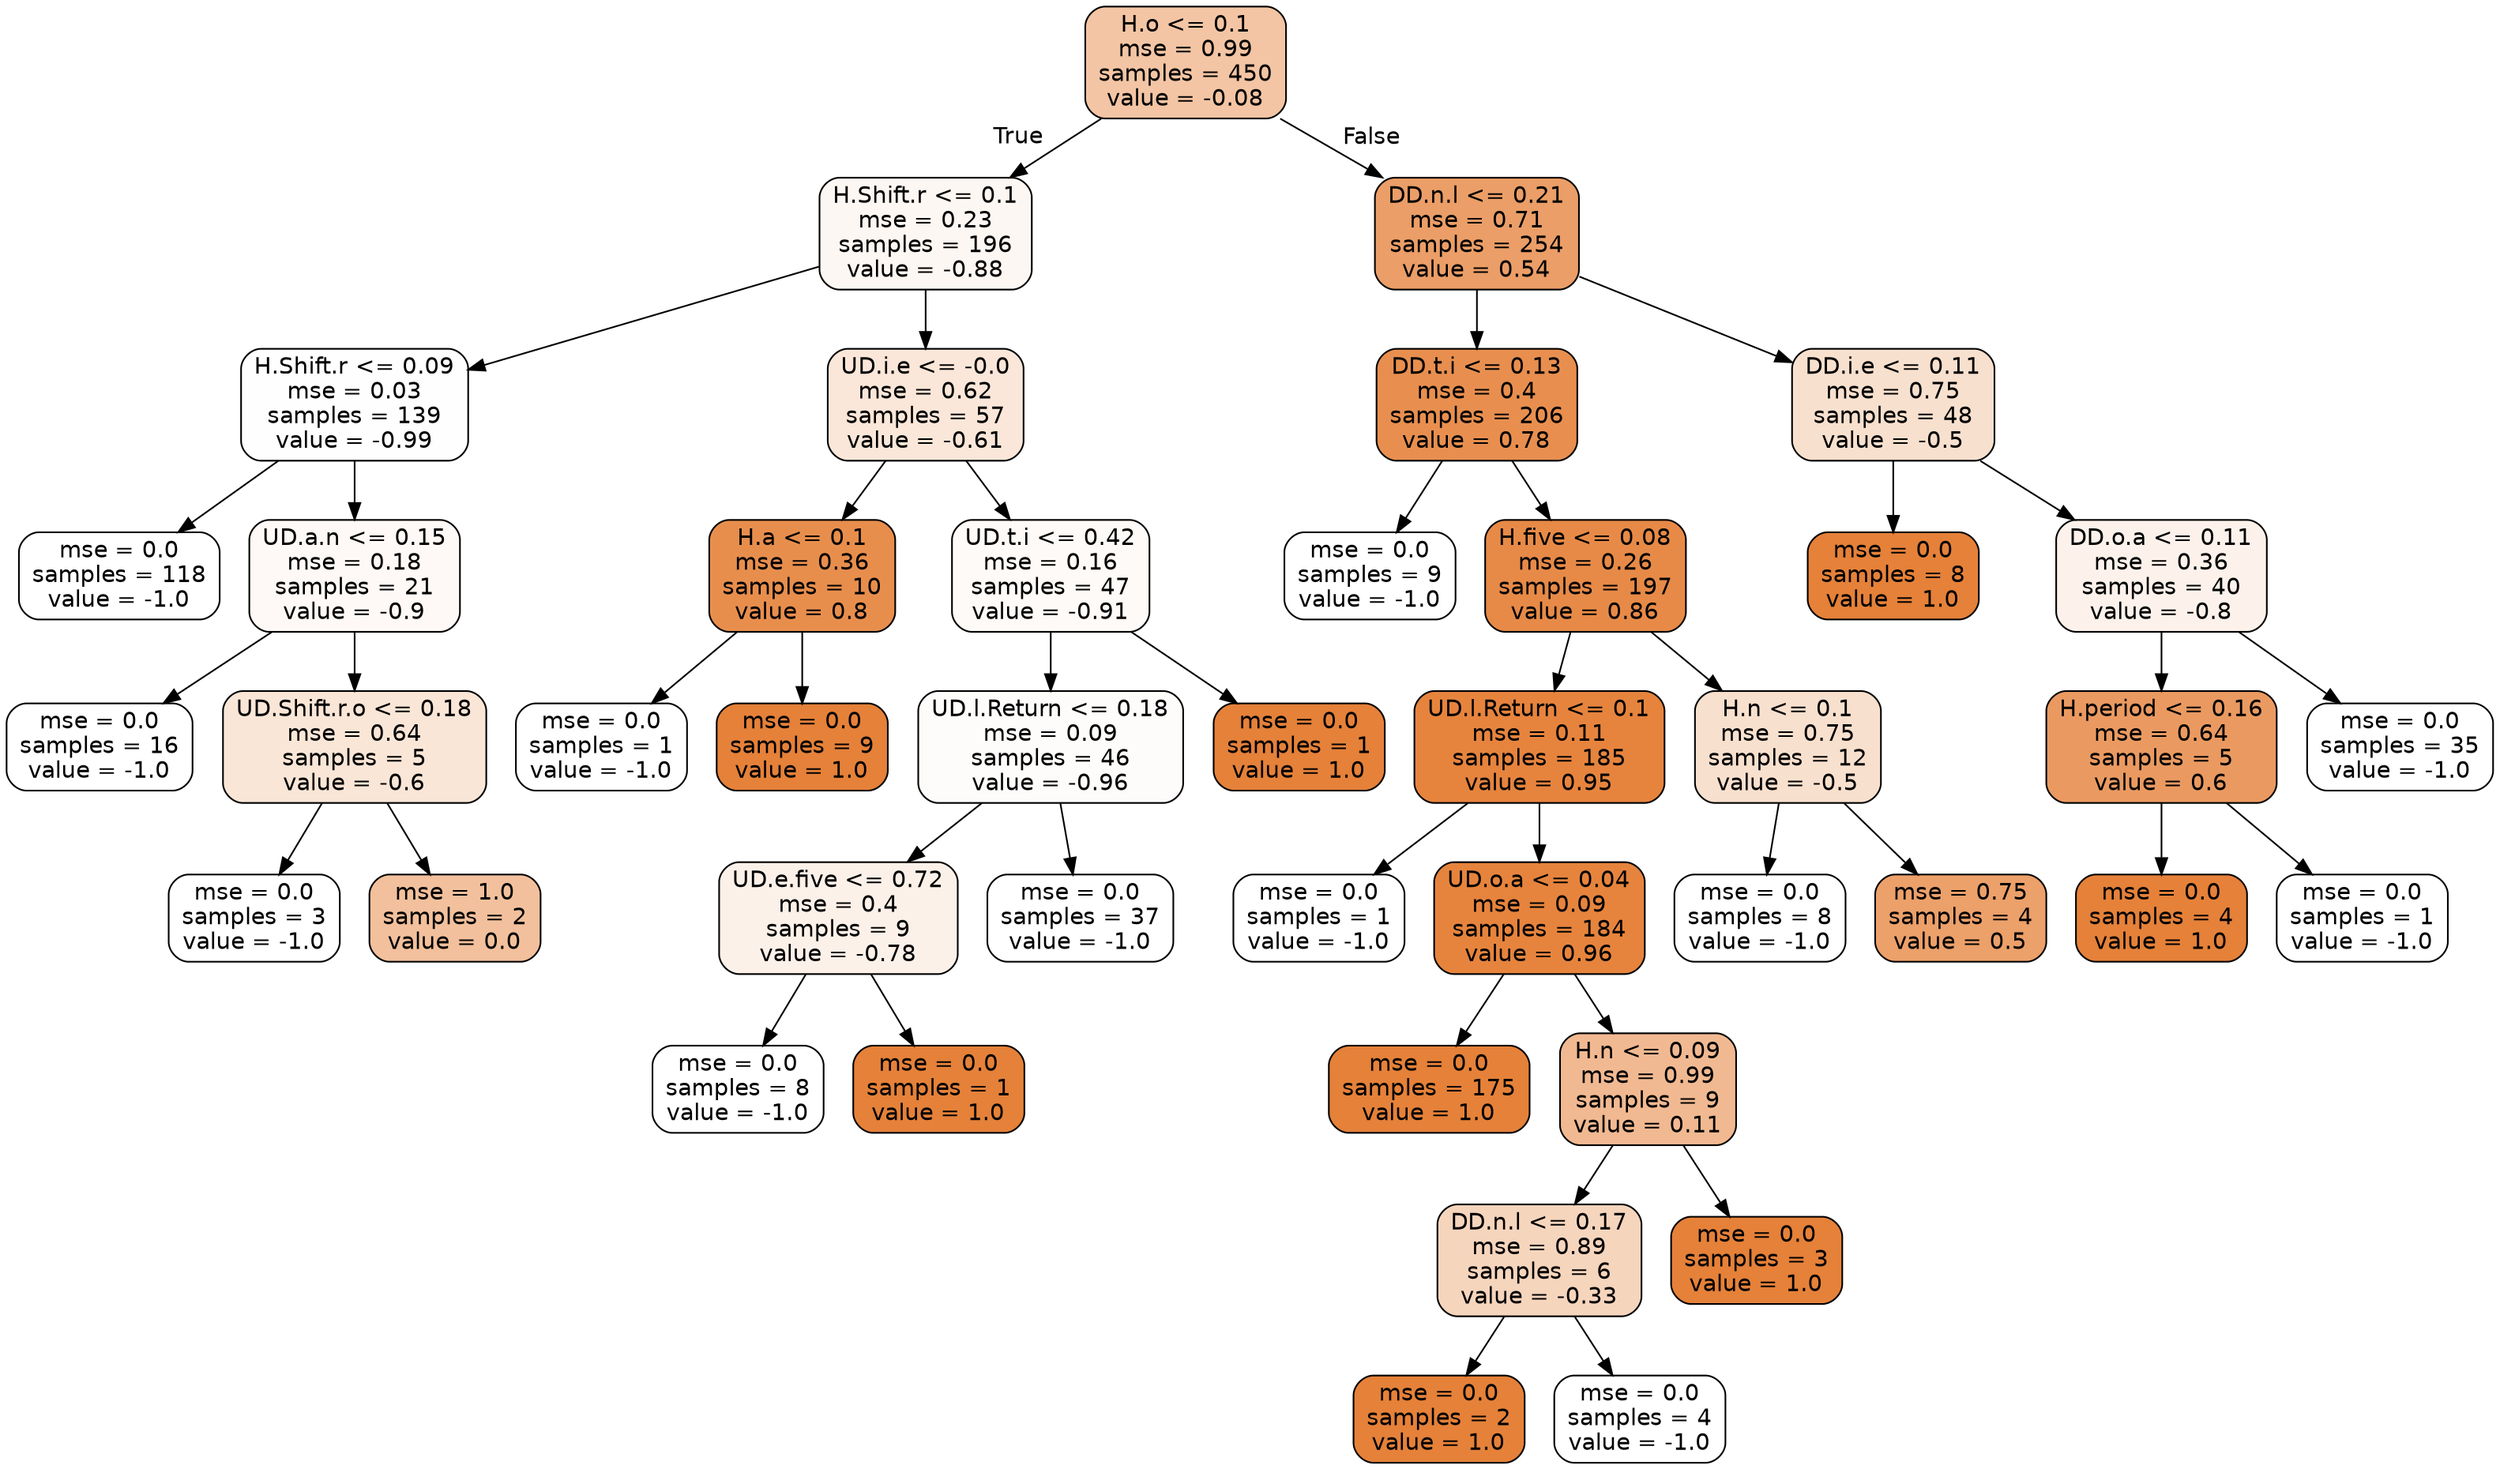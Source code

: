 digraph Tree {
node [shape=box, style="filled, rounded", color="black", fontname=helvetica] ;
edge [fontname=helvetica] ;
0 [label="H.o <= 0.1\nmse = 0.99\nsamples = 450\nvalue = -0.08", fillcolor="#f3c5a4"] ;
1 [label="H.Shift.r <= 0.1\nmse = 0.23\nsamples = 196\nvalue = -0.88", fillcolor="#fdf7f3"] ;
0 -> 1 [labeldistance=2.5, labelangle=45, headlabel="True"] ;
2 [label="H.Shift.r <= 0.09\nmse = 0.03\nsamples = 139\nvalue = -0.99", fillcolor="#fffefe"] ;
1 -> 2 ;
3 [label="mse = 0.0\nsamples = 118\nvalue = -1.0", fillcolor="#ffffff"] ;
2 -> 3 ;
4 [label="UD.a.n <= 0.15\nmse = 0.18\nsamples = 21\nvalue = -0.9", fillcolor="#fef9f6"] ;
2 -> 4 ;
5 [label="mse = 0.0\nsamples = 16\nvalue = -1.0", fillcolor="#ffffff"] ;
4 -> 5 ;
6 [label="UD.Shift.r.o <= 0.18\nmse = 0.64\nsamples = 5\nvalue = -0.6", fillcolor="#fae6d7"] ;
4 -> 6 ;
7 [label="mse = 0.0\nsamples = 3\nvalue = -1.0", fillcolor="#ffffff"] ;
6 -> 7 ;
8 [label="mse = 1.0\nsamples = 2\nvalue = 0.0", fillcolor="#f2c09c"] ;
6 -> 8 ;
9 [label="UD.i.e <= -0.0\nmse = 0.62\nsamples = 57\nvalue = -0.61", fillcolor="#fae7d9"] ;
1 -> 9 ;
10 [label="H.a <= 0.1\nmse = 0.36\nsamples = 10\nvalue = 0.8", fillcolor="#e88e4d"] ;
9 -> 10 ;
11 [label="mse = 0.0\nsamples = 1\nvalue = -1.0", fillcolor="#ffffff"] ;
10 -> 11 ;
12 [label="mse = 0.0\nsamples = 9\nvalue = 1.0", fillcolor="#e58139"] ;
10 -> 12 ;
13 [label="UD.t.i <= 0.42\nmse = 0.16\nsamples = 47\nvalue = -0.91", fillcolor="#fefaf7"] ;
9 -> 13 ;
14 [label="UD.l.Return <= 0.18\nmse = 0.09\nsamples = 46\nvalue = -0.96", fillcolor="#fefcfb"] ;
13 -> 14 ;
15 [label="UD.e.five <= 0.72\nmse = 0.4\nsamples = 9\nvalue = -0.78", fillcolor="#fcf1e9"] ;
14 -> 15 ;
16 [label="mse = 0.0\nsamples = 8\nvalue = -1.0", fillcolor="#ffffff"] ;
15 -> 16 ;
17 [label="mse = 0.0\nsamples = 1\nvalue = 1.0", fillcolor="#e58139"] ;
15 -> 17 ;
18 [label="mse = 0.0\nsamples = 37\nvalue = -1.0", fillcolor="#ffffff"] ;
14 -> 18 ;
19 [label="mse = 0.0\nsamples = 1\nvalue = 1.0", fillcolor="#e58139"] ;
13 -> 19 ;
20 [label="DD.n.l <= 0.21\nmse = 0.71\nsamples = 254\nvalue = 0.54", fillcolor="#eb9e67"] ;
0 -> 20 [labeldistance=2.5, labelangle=-45, headlabel="False"] ;
21 [label="DD.t.i <= 0.13\nmse = 0.4\nsamples = 206\nvalue = 0.78", fillcolor="#e88f4f"] ;
20 -> 21 ;
22 [label="mse = 0.0\nsamples = 9\nvalue = -1.0", fillcolor="#ffffff"] ;
21 -> 22 ;
23 [label="H.five <= 0.08\nmse = 0.26\nsamples = 197\nvalue = 0.86", fillcolor="#e78a47"] ;
21 -> 23 ;
24 [label="UD.l.Return <= 0.1\nmse = 0.11\nsamples = 185\nvalue = 0.95", fillcolor="#e6843e"] ;
23 -> 24 ;
25 [label="mse = 0.0\nsamples = 1\nvalue = -1.0", fillcolor="#ffffff"] ;
24 -> 25 ;
26 [label="UD.o.a <= 0.04\nmse = 0.09\nsamples = 184\nvalue = 0.96", fillcolor="#e6843d"] ;
24 -> 26 ;
27 [label="mse = 0.0\nsamples = 175\nvalue = 1.0", fillcolor="#e58139"] ;
26 -> 27 ;
28 [label="H.n <= 0.09\nmse = 0.99\nsamples = 9\nvalue = 0.11", fillcolor="#f1b991"] ;
26 -> 28 ;
29 [label="DD.n.l <= 0.17\nmse = 0.89\nsamples = 6\nvalue = -0.33", fillcolor="#f6d5bd"] ;
28 -> 29 ;
30 [label="mse = 0.0\nsamples = 2\nvalue = 1.0", fillcolor="#e58139"] ;
29 -> 30 ;
31 [label="mse = 0.0\nsamples = 4\nvalue = -1.0", fillcolor="#ffffff"] ;
29 -> 31 ;
32 [label="mse = 0.0\nsamples = 3\nvalue = 1.0", fillcolor="#e58139"] ;
28 -> 32 ;
33 [label="H.n <= 0.1\nmse = 0.75\nsamples = 12\nvalue = -0.5", fillcolor="#f8e0ce"] ;
23 -> 33 ;
34 [label="mse = 0.0\nsamples = 8\nvalue = -1.0", fillcolor="#ffffff"] ;
33 -> 34 ;
35 [label="mse = 0.75\nsamples = 4\nvalue = 0.5", fillcolor="#eca06a"] ;
33 -> 35 ;
36 [label="DD.i.e <= 0.11\nmse = 0.75\nsamples = 48\nvalue = -0.5", fillcolor="#f8e0ce"] ;
20 -> 36 ;
37 [label="mse = 0.0\nsamples = 8\nvalue = 1.0", fillcolor="#e58139"] ;
36 -> 37 ;
38 [label="DD.o.a <= 0.11\nmse = 0.36\nsamples = 40\nvalue = -0.8", fillcolor="#fcf2eb"] ;
36 -> 38 ;
39 [label="H.period <= 0.16\nmse = 0.64\nsamples = 5\nvalue = 0.6", fillcolor="#ea9a61"] ;
38 -> 39 ;
40 [label="mse = 0.0\nsamples = 4\nvalue = 1.0", fillcolor="#e58139"] ;
39 -> 40 ;
41 [label="mse = 0.0\nsamples = 1\nvalue = -1.0", fillcolor="#ffffff"] ;
39 -> 41 ;
42 [label="mse = 0.0\nsamples = 35\nvalue = -1.0", fillcolor="#ffffff"] ;
38 -> 42 ;
}